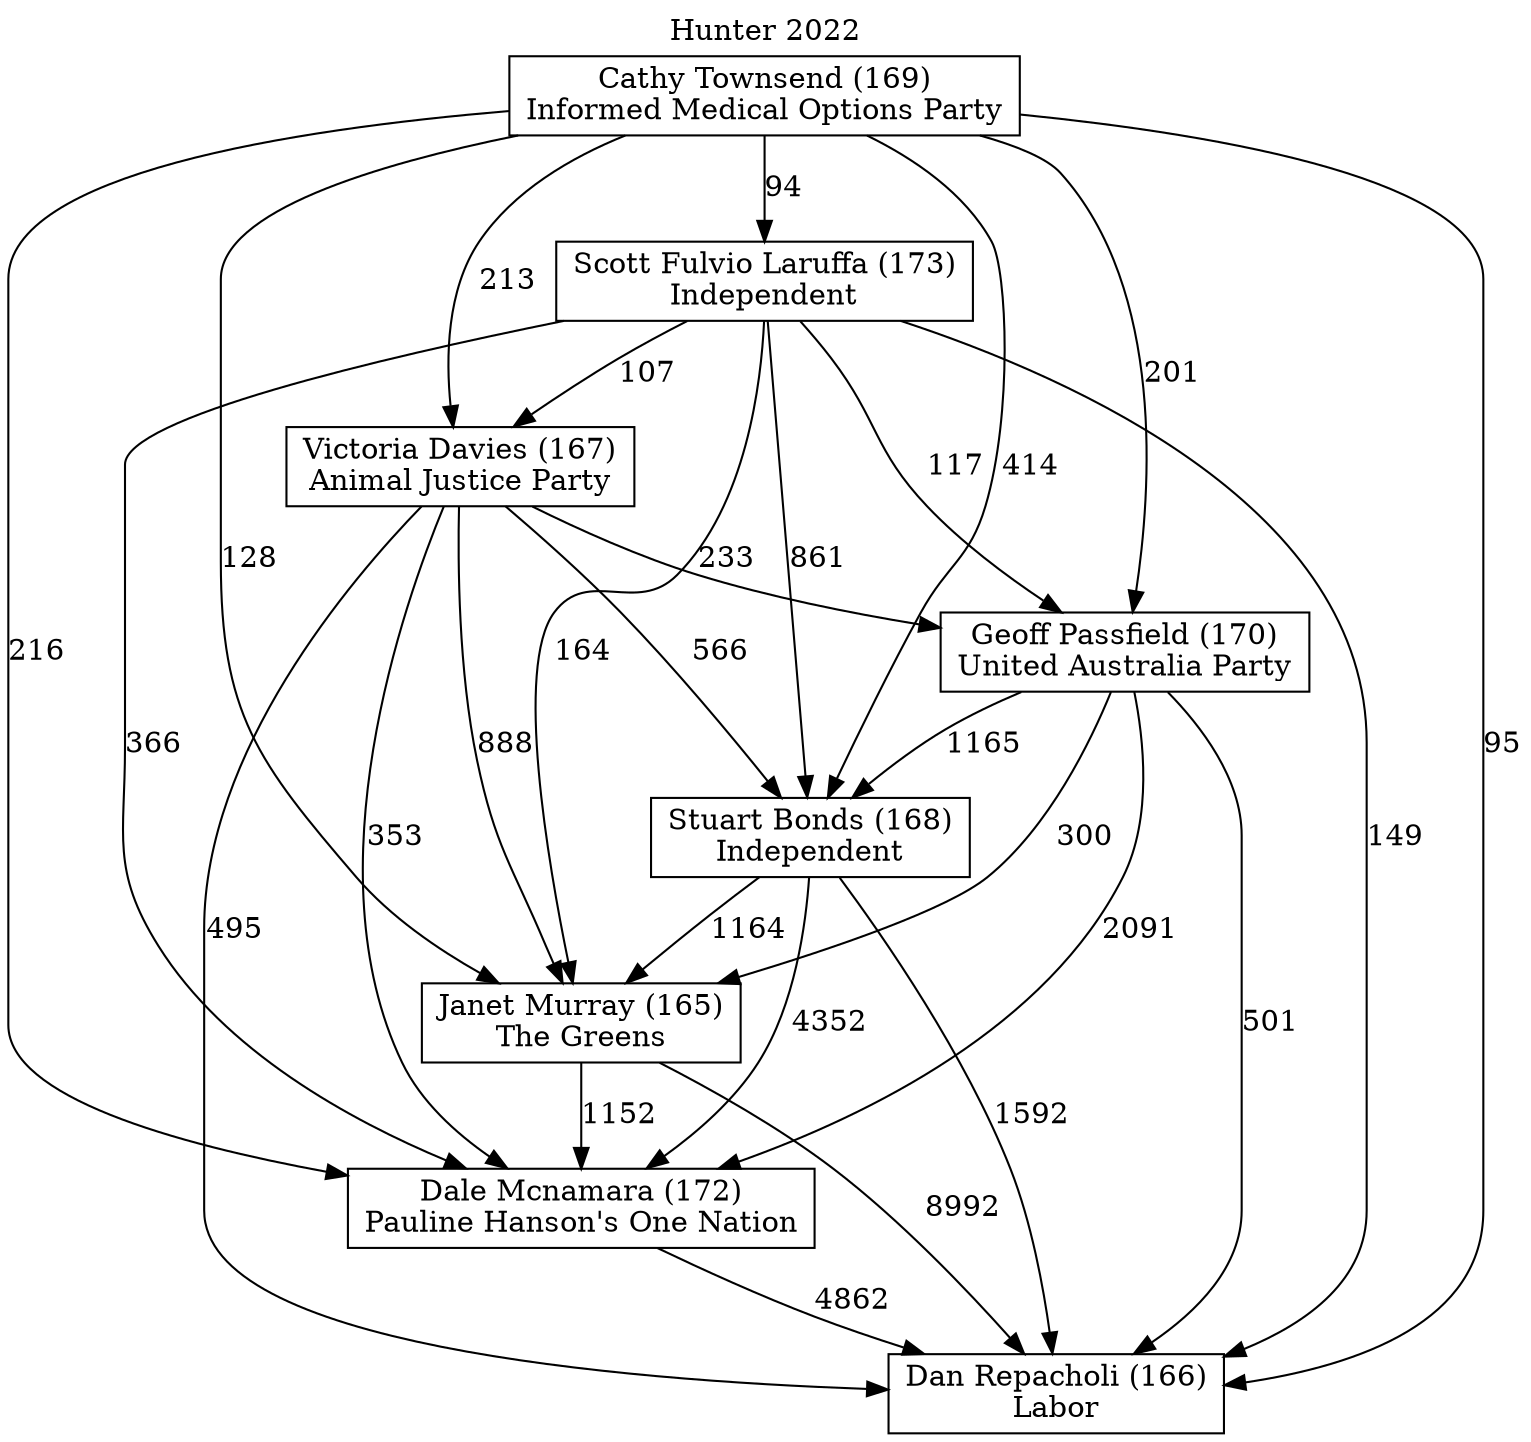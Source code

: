 // House preference flow
digraph "Dan Repacholi (166)_Hunter_2022" {
	graph [label="Hunter 2022" labelloc=t mclimit=10]
	node [shape=box]
	"Cathy Townsend (169)" [label="Cathy Townsend (169)
Informed Medical Options Party"]
	"Janet Murray (165)" [label="Janet Murray (165)
The Greens"]
	"Stuart Bonds (168)" [label="Stuart Bonds (168)
Independent"]
	"Scott Fulvio Laruffa (173)" [label="Scott Fulvio Laruffa (173)
Independent"]
	"Dan Repacholi (166)" [label="Dan Repacholi (166)
Labor"]
	"Dale Mcnamara (172)" [label="Dale Mcnamara (172)
Pauline Hanson's One Nation"]
	"Geoff Passfield (170)" [label="Geoff Passfield (170)
United Australia Party"]
	"Victoria Davies (167)" [label="Victoria Davies (167)
Animal Justice Party"]
	"Geoff Passfield (170)" -> "Janet Murray (165)" [label=300]
	"Janet Murray (165)" -> "Dale Mcnamara (172)" [label=1152]
	"Geoff Passfield (170)" -> "Dale Mcnamara (172)" [label=2091]
	"Victoria Davies (167)" -> "Dale Mcnamara (172)" [label=353]
	"Scott Fulvio Laruffa (173)" -> "Stuart Bonds (168)" [label=861]
	"Scott Fulvio Laruffa (173)" -> "Victoria Davies (167)" [label=107]
	"Cathy Townsend (169)" -> "Dale Mcnamara (172)" [label=216]
	"Cathy Townsend (169)" -> "Dan Repacholi (166)" [label=95]
	"Victoria Davies (167)" -> "Geoff Passfield (170)" [label=233]
	"Stuart Bonds (168)" -> "Janet Murray (165)" [label=1164]
	"Janet Murray (165)" -> "Dan Repacholi (166)" [label=8992]
	"Stuart Bonds (168)" -> "Dan Repacholi (166)" [label=1592]
	"Cathy Townsend (169)" -> "Janet Murray (165)" [label=128]
	"Geoff Passfield (170)" -> "Stuart Bonds (168)" [label=1165]
	"Cathy Townsend (169)" -> "Geoff Passfield (170)" [label=201]
	"Victoria Davies (167)" -> "Stuart Bonds (168)" [label=566]
	"Scott Fulvio Laruffa (173)" -> "Janet Murray (165)" [label=164]
	"Scott Fulvio Laruffa (173)" -> "Dan Repacholi (166)" [label=149]
	"Scott Fulvio Laruffa (173)" -> "Dale Mcnamara (172)" [label=366]
	"Cathy Townsend (169)" -> "Victoria Davies (167)" [label=213]
	"Victoria Davies (167)" -> "Janet Murray (165)" [label=888]
	"Victoria Davies (167)" -> "Dan Repacholi (166)" [label=495]
	"Stuart Bonds (168)" -> "Dale Mcnamara (172)" [label=4352]
	"Cathy Townsend (169)" -> "Scott Fulvio Laruffa (173)" [label=94]
	"Geoff Passfield (170)" -> "Dan Repacholi (166)" [label=501]
	"Dale Mcnamara (172)" -> "Dan Repacholi (166)" [label=4862]
	"Scott Fulvio Laruffa (173)" -> "Geoff Passfield (170)" [label=117]
	"Cathy Townsend (169)" -> "Stuart Bonds (168)" [label=414]
}
